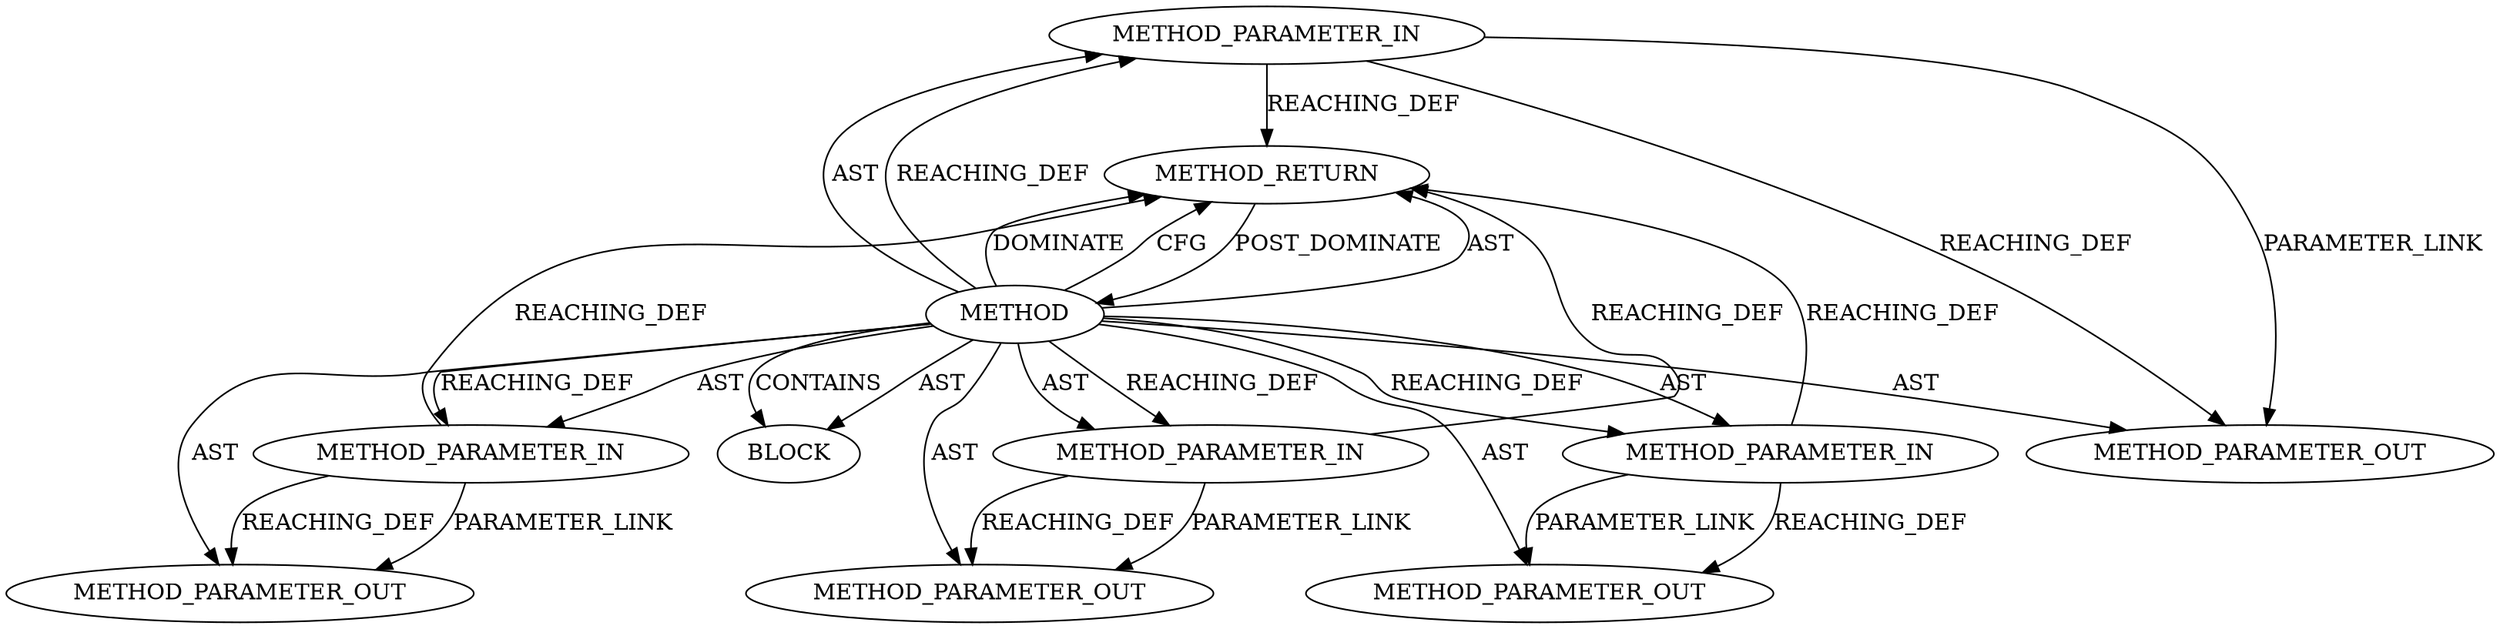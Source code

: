 digraph {
  12794 [label=METHOD_PARAMETER_IN ORDER=2 CODE="p2" IS_VARIADIC=false TYPE_FULL_NAME="ANY" EVALUATION_STRATEGY="BY_VALUE" INDEX=2 NAME="p2"]
  12792 [label=METHOD AST_PARENT_TYPE="NAMESPACE_BLOCK" AST_PARENT_FULL_NAME="<global>" ORDER=0 CODE="<empty>" FULL_NAME="ceph_decode_need" IS_EXTERNAL=true FILENAME="<empty>" SIGNATURE="" NAME="ceph_decode_need"]
  12797 [label=BLOCK ORDER=1 ARGUMENT_INDEX=1 CODE="<empty>" TYPE_FULL_NAME="ANY"]
  13550 [label=METHOD_PARAMETER_OUT ORDER=3 CODE="p3" IS_VARIADIC=false TYPE_FULL_NAME="ANY" EVALUATION_STRATEGY="BY_VALUE" INDEX=3 NAME="p3"]
  12798 [label=METHOD_RETURN ORDER=2 CODE="RET" TYPE_FULL_NAME="ANY" EVALUATION_STRATEGY="BY_VALUE"]
  12793 [label=METHOD_PARAMETER_IN ORDER=1 CODE="p1" IS_VARIADIC=false TYPE_FULL_NAME="ANY" EVALUATION_STRATEGY="BY_VALUE" INDEX=1 NAME="p1"]
  13549 [label=METHOD_PARAMETER_OUT ORDER=2 CODE="p2" IS_VARIADIC=false TYPE_FULL_NAME="ANY" EVALUATION_STRATEGY="BY_VALUE" INDEX=2 NAME="p2"]
  12796 [label=METHOD_PARAMETER_IN ORDER=4 CODE="p4" IS_VARIADIC=false TYPE_FULL_NAME="ANY" EVALUATION_STRATEGY="BY_VALUE" INDEX=4 NAME="p4"]
  12795 [label=METHOD_PARAMETER_IN ORDER=3 CODE="p3" IS_VARIADIC=false TYPE_FULL_NAME="ANY" EVALUATION_STRATEGY="BY_VALUE" INDEX=3 NAME="p3"]
  13551 [label=METHOD_PARAMETER_OUT ORDER=4 CODE="p4" IS_VARIADIC=false TYPE_FULL_NAME="ANY" EVALUATION_STRATEGY="BY_VALUE" INDEX=4 NAME="p4"]
  13548 [label=METHOD_PARAMETER_OUT ORDER=1 CODE="p1" IS_VARIADIC=false TYPE_FULL_NAME="ANY" EVALUATION_STRATEGY="BY_VALUE" INDEX=1 NAME="p1"]
  12792 -> 12797 [label=CONTAINS ]
  12794 -> 13549 [label=PARAMETER_LINK ]
  12792 -> 12793 [label=REACHING_DEF VARIABLE=""]
  12792 -> 12797 [label=AST ]
  12792 -> 12798 [label=AST ]
  12798 -> 12792 [label=POST_DOMINATE ]
  12792 -> 13549 [label=AST ]
  12792 -> 12796 [label=AST ]
  12792 -> 12795 [label=AST ]
  12794 -> 13549 [label=REACHING_DEF VARIABLE="p2"]
  12796 -> 13551 [label=REACHING_DEF VARIABLE="p4"]
  12792 -> 13548 [label=AST ]
  12792 -> 12798 [label=DOMINATE ]
  12792 -> 12796 [label=REACHING_DEF VARIABLE=""]
  12794 -> 12798 [label=REACHING_DEF VARIABLE="p2"]
  12792 -> 12793 [label=AST ]
  12795 -> 13550 [label=REACHING_DEF VARIABLE="p3"]
  12792 -> 12795 [label=REACHING_DEF VARIABLE=""]
  12793 -> 13548 [label=REACHING_DEF VARIABLE="p1"]
  12796 -> 13551 [label=PARAMETER_LINK ]
  12792 -> 13551 [label=AST ]
  12795 -> 12798 [label=REACHING_DEF VARIABLE="p3"]
  12792 -> 12794 [label=REACHING_DEF VARIABLE=""]
  12792 -> 12794 [label=AST ]
  12796 -> 12798 [label=REACHING_DEF VARIABLE="p4"]
  12792 -> 13550 [label=AST ]
  12793 -> 13548 [label=PARAMETER_LINK ]
  12793 -> 12798 [label=REACHING_DEF VARIABLE="p1"]
  12792 -> 12798 [label=CFG ]
  12795 -> 13550 [label=PARAMETER_LINK ]
}

